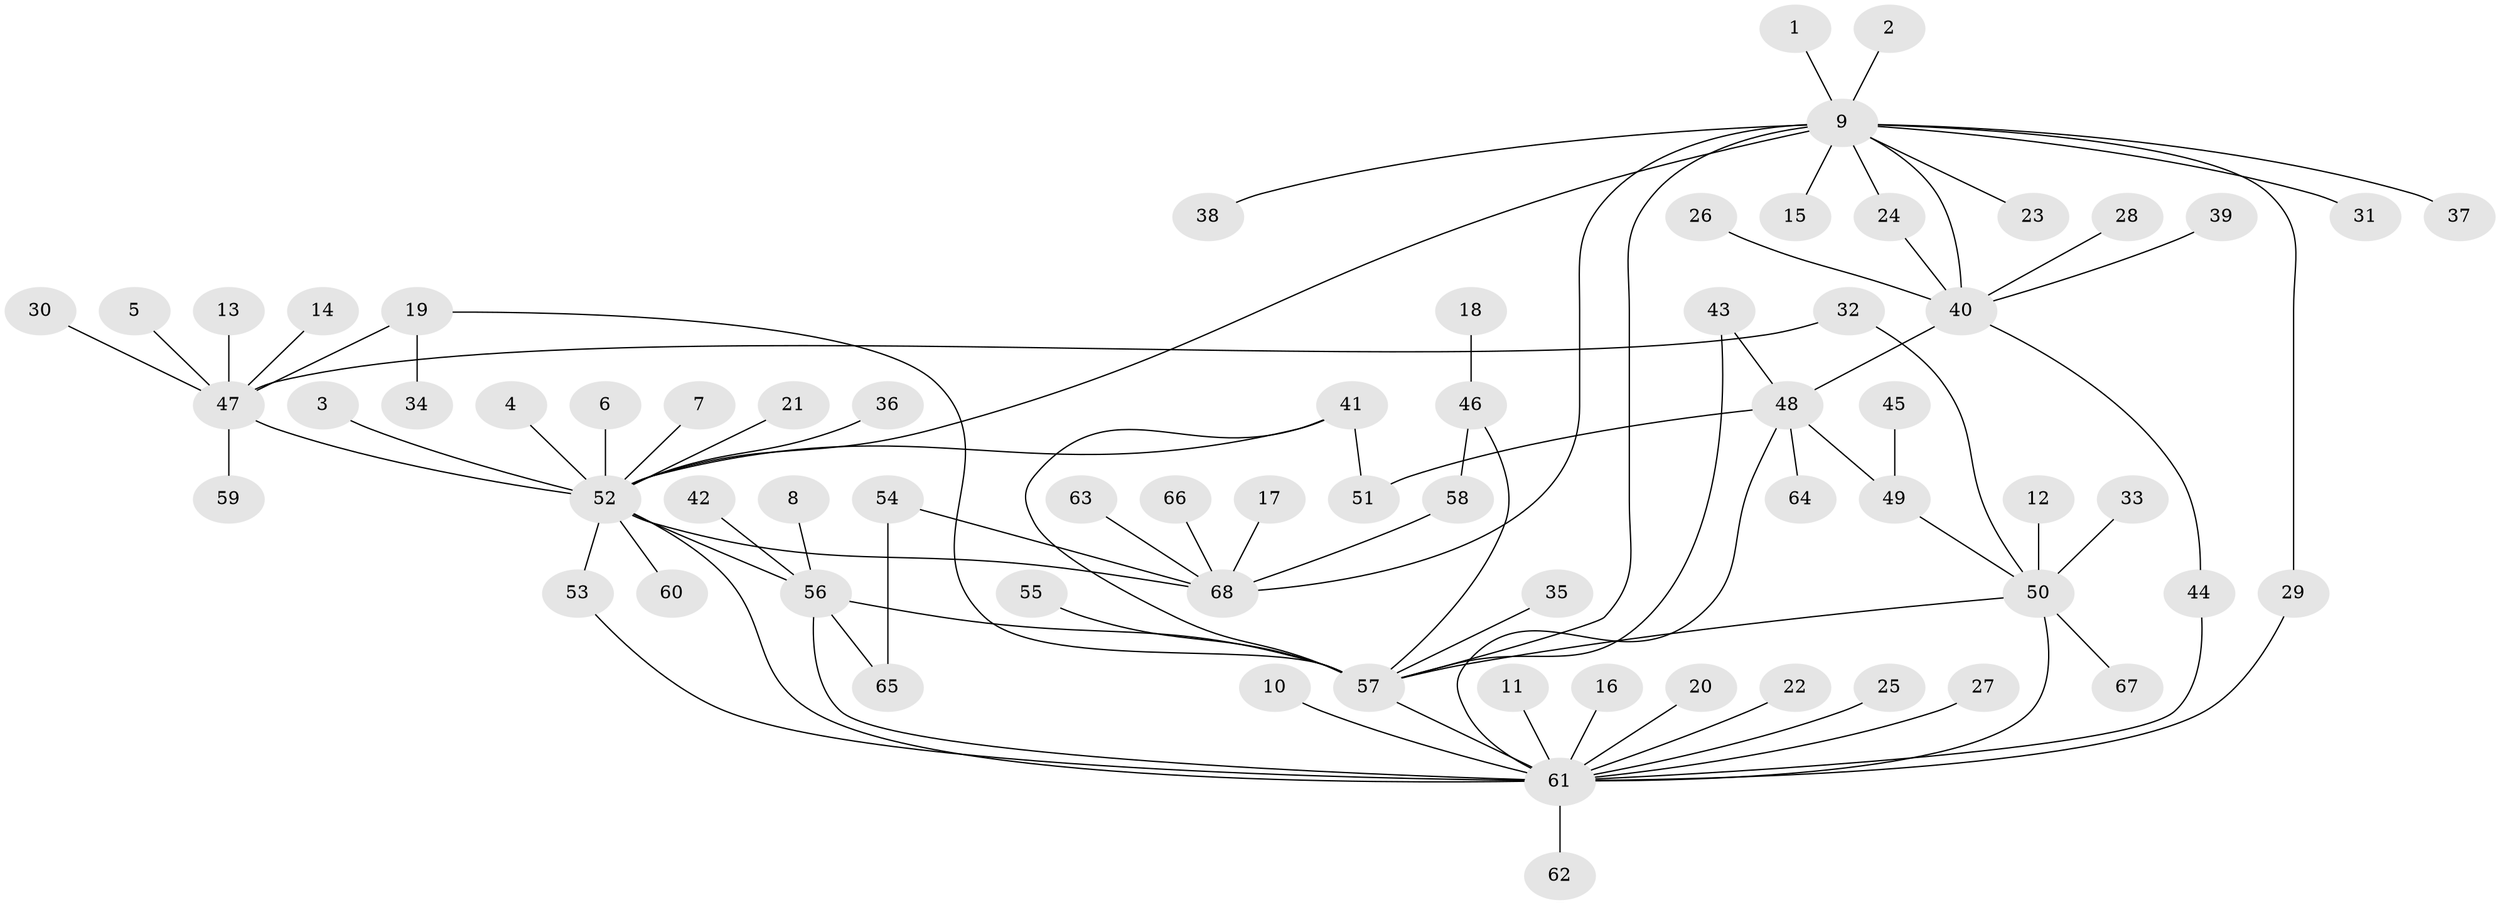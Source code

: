 // original degree distribution, {8: 0.014814814814814815, 17: 0.007407407407407408, 11: 0.022222222222222223, 9: 0.022222222222222223, 2: 0.2, 10: 0.007407407407407408, 1: 0.5555555555555556, 5: 0.014814814814814815, 3: 0.1111111111111111, 4: 0.037037037037037035, 7: 0.007407407407407408}
// Generated by graph-tools (version 1.1) at 2025/49/03/09/25 03:49:53]
// undirected, 68 vertices, 85 edges
graph export_dot {
graph [start="1"]
  node [color=gray90,style=filled];
  1;
  2;
  3;
  4;
  5;
  6;
  7;
  8;
  9;
  10;
  11;
  12;
  13;
  14;
  15;
  16;
  17;
  18;
  19;
  20;
  21;
  22;
  23;
  24;
  25;
  26;
  27;
  28;
  29;
  30;
  31;
  32;
  33;
  34;
  35;
  36;
  37;
  38;
  39;
  40;
  41;
  42;
  43;
  44;
  45;
  46;
  47;
  48;
  49;
  50;
  51;
  52;
  53;
  54;
  55;
  56;
  57;
  58;
  59;
  60;
  61;
  62;
  63;
  64;
  65;
  66;
  67;
  68;
  1 -- 9 [weight=1.0];
  2 -- 9 [weight=1.0];
  3 -- 52 [weight=1.0];
  4 -- 52 [weight=1.0];
  5 -- 47 [weight=1.0];
  6 -- 52 [weight=1.0];
  7 -- 52 [weight=1.0];
  8 -- 56 [weight=1.0];
  9 -- 15 [weight=1.0];
  9 -- 23 [weight=1.0];
  9 -- 24 [weight=1.0];
  9 -- 29 [weight=1.0];
  9 -- 31 [weight=1.0];
  9 -- 37 [weight=1.0];
  9 -- 38 [weight=1.0];
  9 -- 40 [weight=1.0];
  9 -- 52 [weight=1.0];
  9 -- 57 [weight=1.0];
  9 -- 68 [weight=2.0];
  10 -- 61 [weight=1.0];
  11 -- 61 [weight=1.0];
  12 -- 50 [weight=1.0];
  13 -- 47 [weight=1.0];
  14 -- 47 [weight=1.0];
  16 -- 61 [weight=1.0];
  17 -- 68 [weight=1.0];
  18 -- 46 [weight=1.0];
  19 -- 34 [weight=1.0];
  19 -- 47 [weight=1.0];
  19 -- 57 [weight=1.0];
  20 -- 61 [weight=1.0];
  21 -- 52 [weight=1.0];
  22 -- 61 [weight=1.0];
  24 -- 40 [weight=1.0];
  25 -- 61 [weight=1.0];
  26 -- 40 [weight=1.0];
  27 -- 61 [weight=1.0];
  28 -- 40 [weight=1.0];
  29 -- 61 [weight=1.0];
  30 -- 47 [weight=1.0];
  32 -- 47 [weight=1.0];
  32 -- 50 [weight=1.0];
  33 -- 50 [weight=1.0];
  35 -- 57 [weight=1.0];
  36 -- 52 [weight=1.0];
  39 -- 40 [weight=1.0];
  40 -- 44 [weight=1.0];
  40 -- 48 [weight=1.0];
  41 -- 51 [weight=1.0];
  41 -- 52 [weight=1.0];
  41 -- 57 [weight=1.0];
  42 -- 56 [weight=1.0];
  43 -- 48 [weight=1.0];
  43 -- 57 [weight=1.0];
  44 -- 61 [weight=1.0];
  45 -- 49 [weight=1.0];
  46 -- 57 [weight=1.0];
  46 -- 58 [weight=1.0];
  47 -- 52 [weight=1.0];
  47 -- 59 [weight=1.0];
  48 -- 49 [weight=1.0];
  48 -- 51 [weight=1.0];
  48 -- 61 [weight=1.0];
  48 -- 64 [weight=1.0];
  49 -- 50 [weight=1.0];
  50 -- 57 [weight=1.0];
  50 -- 61 [weight=1.0];
  50 -- 67 [weight=1.0];
  52 -- 53 [weight=1.0];
  52 -- 56 [weight=1.0];
  52 -- 60 [weight=1.0];
  52 -- 61 [weight=2.0];
  52 -- 68 [weight=1.0];
  53 -- 61 [weight=1.0];
  54 -- 65 [weight=1.0];
  54 -- 68 [weight=1.0];
  55 -- 57 [weight=1.0];
  56 -- 57 [weight=1.0];
  56 -- 61 [weight=1.0];
  56 -- 65 [weight=1.0];
  57 -- 61 [weight=1.0];
  58 -- 68 [weight=1.0];
  61 -- 62 [weight=1.0];
  63 -- 68 [weight=1.0];
  66 -- 68 [weight=1.0];
}
